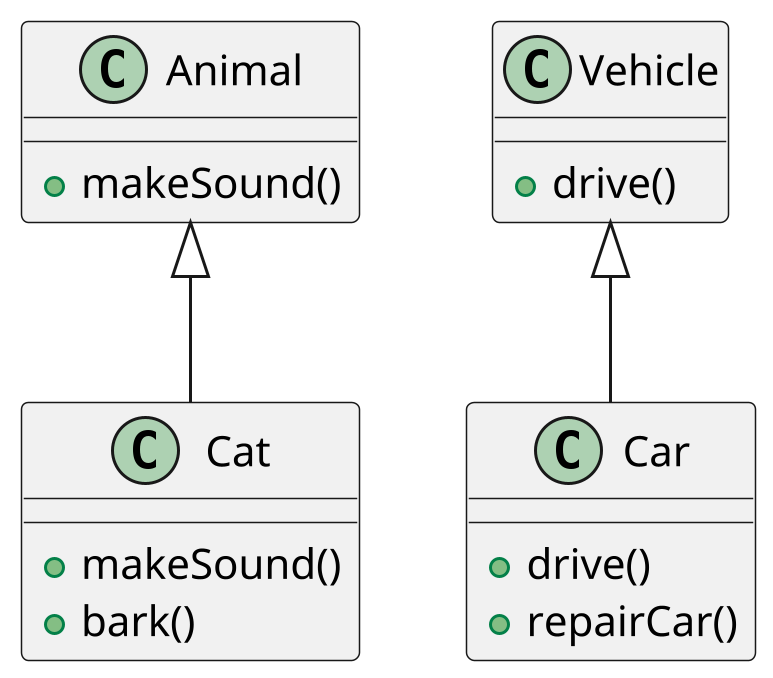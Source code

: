 @startuml
scale 3

class Animal {
  +makeSound()
}

class Cat extends Animal {
  +makeSound()
  +bark()
}


class Vehicle {
  +drive()
}

class Car extends Vehicle {
  +drive()
  +repairCar()
}

@enduml
